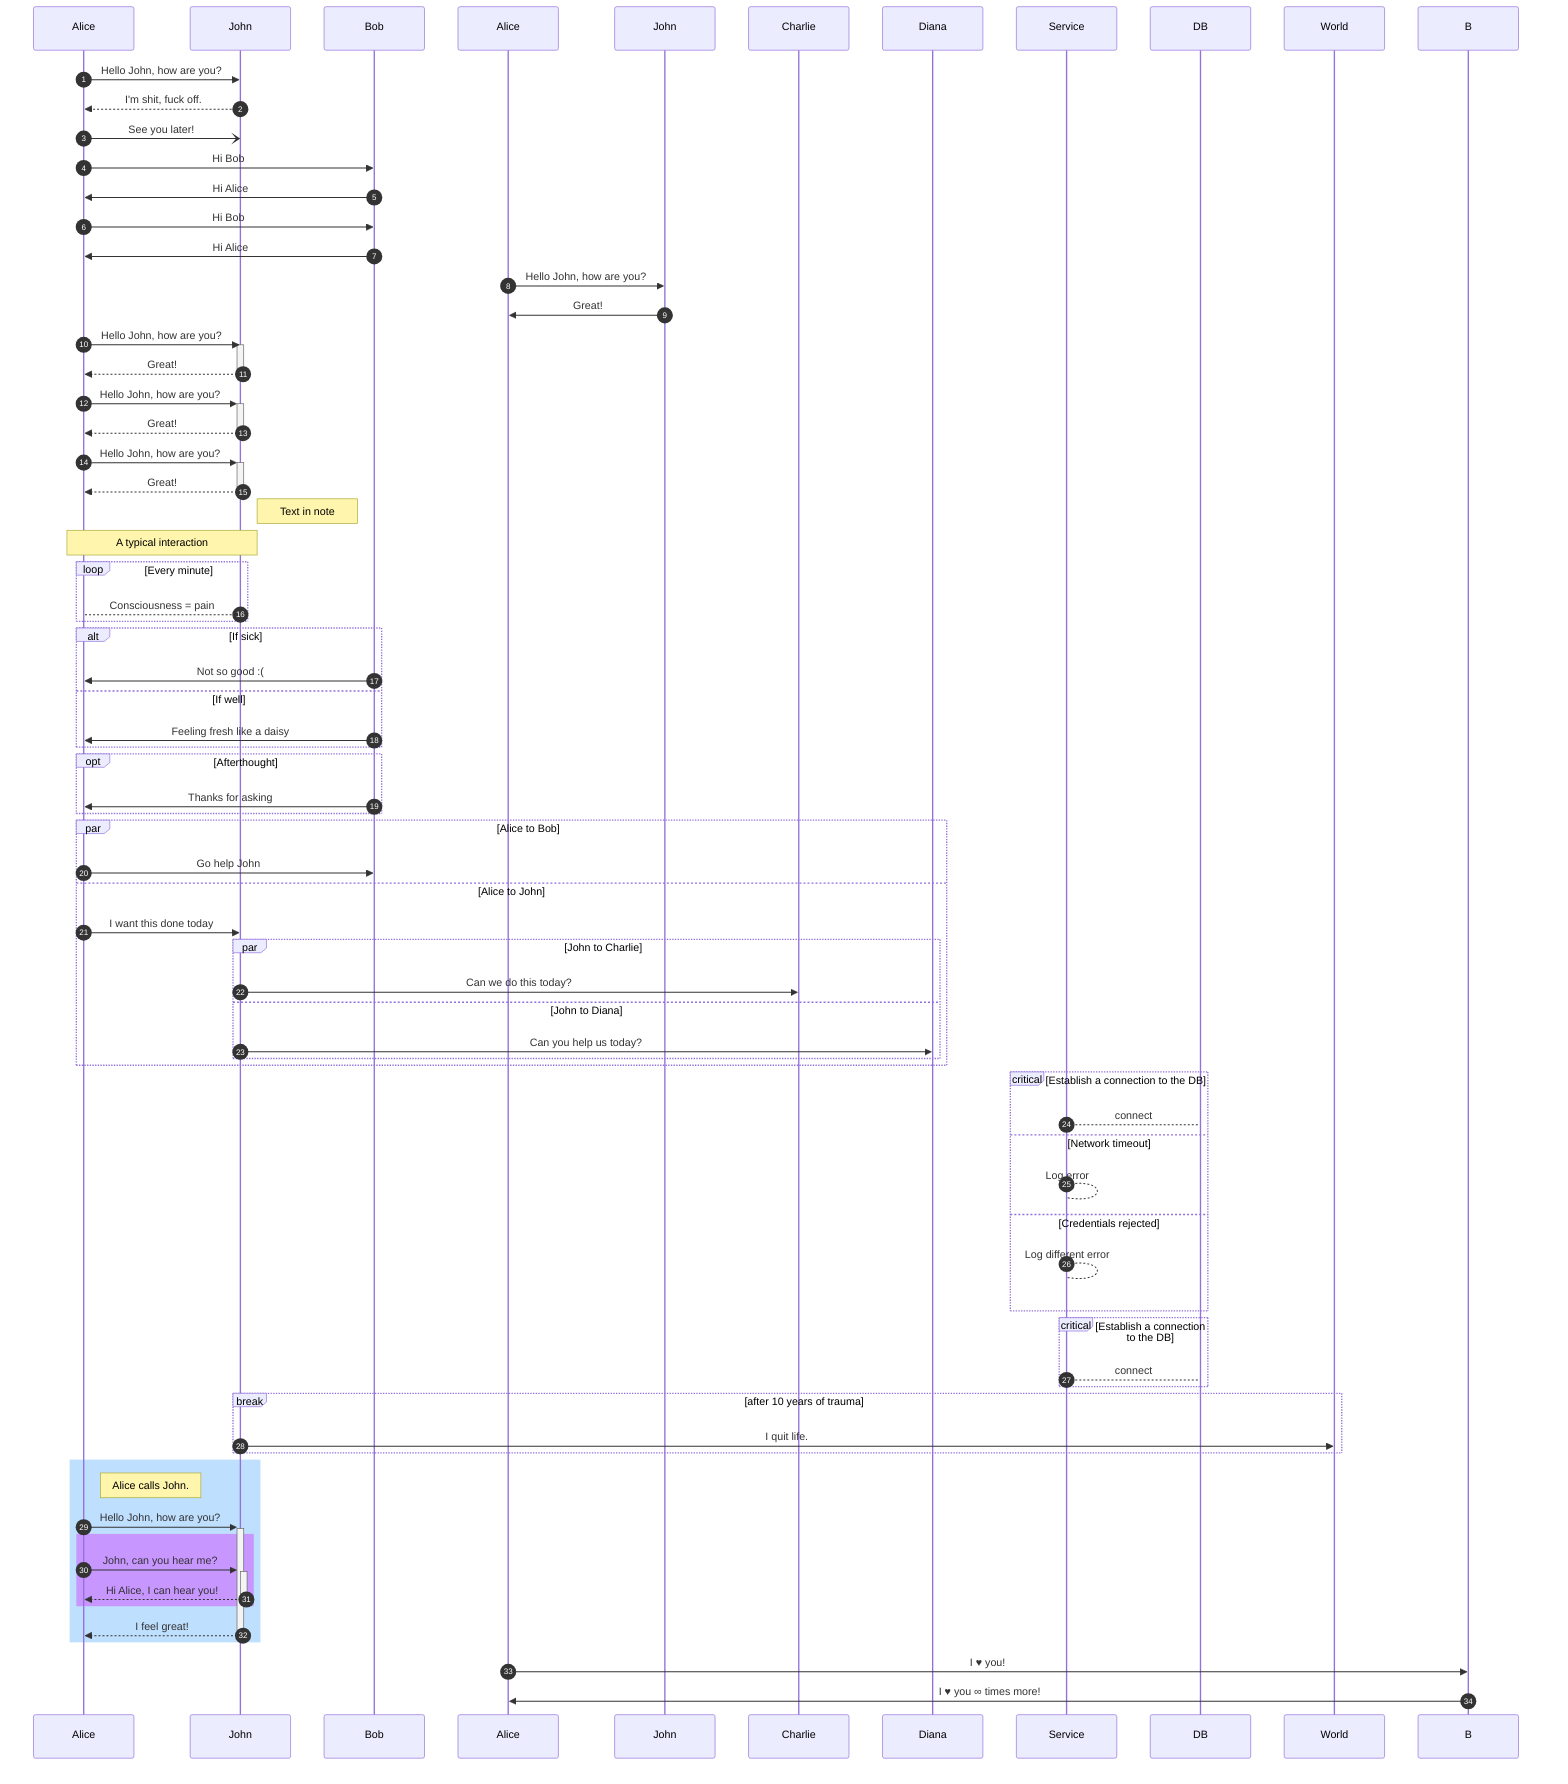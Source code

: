 sequenceDiagram
	autonumber

	Alice->>John: Hello John, how are you?
	John-->>Alice: I'm shit, fuck off.
	Alice-)John: See you later!

	%% Participants
	participant Alice
	participant Bob
	Alice->>Bob: Hi Bob
	Bob->>Alice: Hi Alice

	%% Actors
	actor Alice
	actor Bob
	Alice->>Bob: Hi Bob
	Bob->>Alice: Hi Alice
	
	%% Aliases
	participant A as Alice
	participant J as John
	A->>J: Hello John, how are you?
	J->>A: Great!

	%% Activations
	Alice->>John: Hello John, how are you?
	activate John
	John-->>Alice: Great!
	deactivate John

	Alice->>+John: Hello John, how are you?
	John-->>-Alice: Great!
	Alice ->> + John: Hello John, how are you?
	John -->> - Alice: Great!

	%% Notes
	Note right of John: Text in note
	Note over Alice,John: A typical interaction

	%% Loops
	Loop Every minute
	    John-->Alice: Consciousness = pain
	End

	%% Alternation
	alt If sick
		Bob->>Alice: Not so good :(
	else If well
		Bob->>Alice: Feeling fresh like a daisy
	end

	Opt Afterthought
		Bob->>Alice: Thanks for asking
	End


	%% Parallel actions
	par Alice to Bob
		Alice->>Bob: Go help John
	and Alice to John
		Alice->>John: I want this done today
		par John to Charlie
			John->>Charlie: Can we do this today?
		and John to Diana
			John->>Diana: Can you help us today?
		end
	end


	%% Required actions
	critical Establish a connection to the DB
		Service-->DB: connect
	option Network timeout
		Service-->Service: Log error
	option Credentials rejected
		Service-->Service: Log different error
	end

	critical Establish a connection to the DB
		Service-->DB: connect
	end

	%% Sequence termination
	break after 10 years of trauma
		John->>World: I quit life.
	end

	%% Coloured rectangles, whoooo
	participant Alice
	participant John

	rect rgb(191, 223, 255)
		note right of Alice: Alice calls John.
		Alice->>+John: Hello John, how are you?
		rect rgb(200, 150, 255)
			Alice->>+John: John, can you hear me?
			John-->>-Alice: Hi Alice, I can hear you!
		end
		John-->>-Alice: I feel great!
	end

	%% Entities
	A->>B: I #9829; you!
	B->>A: I #9829; you #infin; times more!

	%% Menus
	link Alice: Dashboard @ https://dashboard.contoso.com/alice
	link Alice: Wiki @ https://wiki.contoso.com/alice
	link John: Dashboard @ https://dashboard.contoso.com/john
	link John: Wiki @ https://wiki.contoso.com/john
	links Alice: {"Dashboard": "https://dashboard.contoso.com/alice", "Wiki": "https://wiki.contoso.com/alice"}
	links John: {"Dashboard": "https://dashboard.contoso.com/john", "Wiki": "https://wiki.contoso.com/john"}